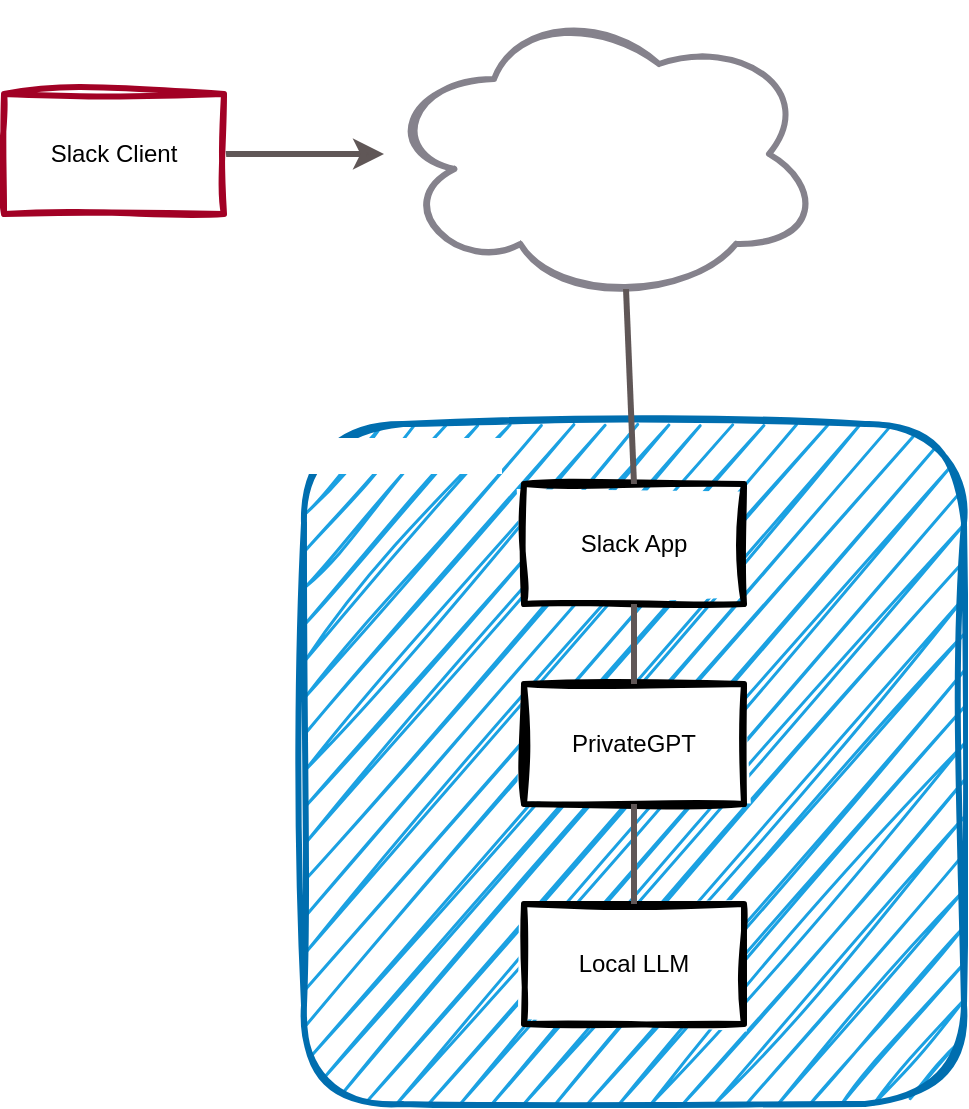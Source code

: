 <mxfile>
    <diagram id="qbq2_7LXIJCdXbT7dW2O" name="Page-1">
        <mxGraphModel dx="1022" dy="490" grid="1" gridSize="10" guides="1" tooltips="1" connect="1" arrows="1" fold="1" page="1" pageScale="1" pageWidth="827" pageHeight="1169" math="0" shadow="0">
            <root>
                <mxCell id="0"/>
                <mxCell id="1" parent="0"/>
                <mxCell id="7" value="Local Machine" style="rounded=1;whiteSpace=wrap;html=1;shadow=0;strokeColor=#006EAF;strokeWidth=3;align=left;verticalAlign=top;sketch=1;curveFitting=1;jiggle=2;fillColor=#1ba1e2;fontColor=#ffffff;fontSize=15;labelBackgroundColor=default;" parent="1" vertex="1">
                    <mxGeometry x="190" y="300" width="330" height="340" as="geometry"/>
                </mxCell>
                <mxCell id="4" value="" style="edgeStyle=none;html=1;strokeColor=#605757;strokeWidth=3;" parent="1" source="2" target="3" edge="1">
                    <mxGeometry relative="1" as="geometry"/>
                </mxCell>
                <mxCell id="2" value="Slack Client" style="rounded=0;whiteSpace=wrap;html=1;strokeWidth=3;sketch=1;curveFitting=1;jiggle=2;strokeColor=#a20125;" parent="1" vertex="1">
                    <mxGeometry x="40" y="135" width="110" height="60" as="geometry"/>
                </mxCell>
                <mxCell id="3" value="" style="ellipse;shape=cloud;whiteSpace=wrap;html=1;sketch=1;strokeColor=#85828c;strokeWidth=3;shadow=0;" parent="1" vertex="1">
                    <mxGeometry x="230" y="90" width="220" height="150" as="geometry"/>
                </mxCell>
                <mxCell id="5" value="Slack App" style="rounded=0;whiteSpace=wrap;html=1;strokeWidth=3;sketch=1;curveFitting=1;jiggle=2;" parent="1" vertex="1">
                    <mxGeometry x="300" y="330" width="110" height="60" as="geometry"/>
                </mxCell>
                <mxCell id="6" value="" style="edgeStyle=none;html=1;strokeColor=#605757;strokeWidth=3;entryX=0.55;entryY=0.95;entryDx=0;entryDy=0;entryPerimeter=0;exitX=0.5;exitY=0;exitDx=0;exitDy=0;endArrow=none;endFill=0;" parent="1" source="5" target="3" edge="1">
                    <mxGeometry relative="1" as="geometry">
                        <mxPoint x="160" y="175" as="sourcePoint"/>
                        <mxPoint x="240" y="175" as="targetPoint"/>
                    </mxGeometry>
                </mxCell>
                <mxCell id="8" value="Local LLM" style="rounded=0;whiteSpace=wrap;html=1;strokeWidth=3;sketch=1;curveFitting=1;jiggle=2;" parent="1" vertex="1">
                    <mxGeometry x="300" y="540" width="110" height="60" as="geometry"/>
                </mxCell>
                <mxCell id="10" value="PrivateGPT" style="rounded=0;whiteSpace=wrap;html=1;strokeWidth=3;sketch=1;curveFitting=1;jiggle=2;" vertex="1" parent="1">
                    <mxGeometry x="300" y="430" width="110" height="60" as="geometry"/>
                </mxCell>
                <mxCell id="13" value="" style="edgeStyle=none;html=1;strokeColor=#605757;strokeWidth=3;entryX=0.5;entryY=1;entryDx=0;entryDy=0;exitX=0.5;exitY=0;exitDx=0;exitDy=0;endArrow=none;endFill=0;" edge="1" parent="1" source="10" target="5">
                    <mxGeometry relative="1" as="geometry">
                        <mxPoint x="365" y="340" as="sourcePoint"/>
                        <mxPoint x="361" y="242.5" as="targetPoint"/>
                    </mxGeometry>
                </mxCell>
                <mxCell id="14" value="" style="edgeStyle=none;html=1;strokeColor=#605757;strokeWidth=3;entryX=0.5;entryY=1;entryDx=0;entryDy=0;exitX=0.5;exitY=0;exitDx=0;exitDy=0;endArrow=none;endFill=0;" edge="1" parent="1" source="8" target="10">
                    <mxGeometry relative="1" as="geometry">
                        <mxPoint x="365" y="450" as="sourcePoint"/>
                        <mxPoint x="365" y="400" as="targetPoint"/>
                    </mxGeometry>
                </mxCell>
            </root>
        </mxGraphModel>
    </diagram>
</mxfile>